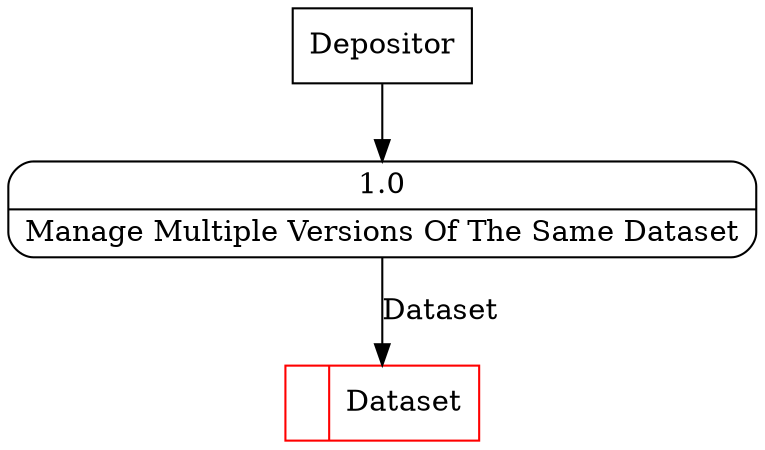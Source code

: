 digraph dfd2{ 
node[shape=record]
200 [label="<f0>  |<f1> Dataset " color=red];
201 [label="Depositor" shape=box];
202 [label="{<f0> 1.0|<f1> Manage Multiple Versions Of The Same Dataset }" shape=Mrecord];
201 -> 202
202 -> 200 [label="Dataset"]
}